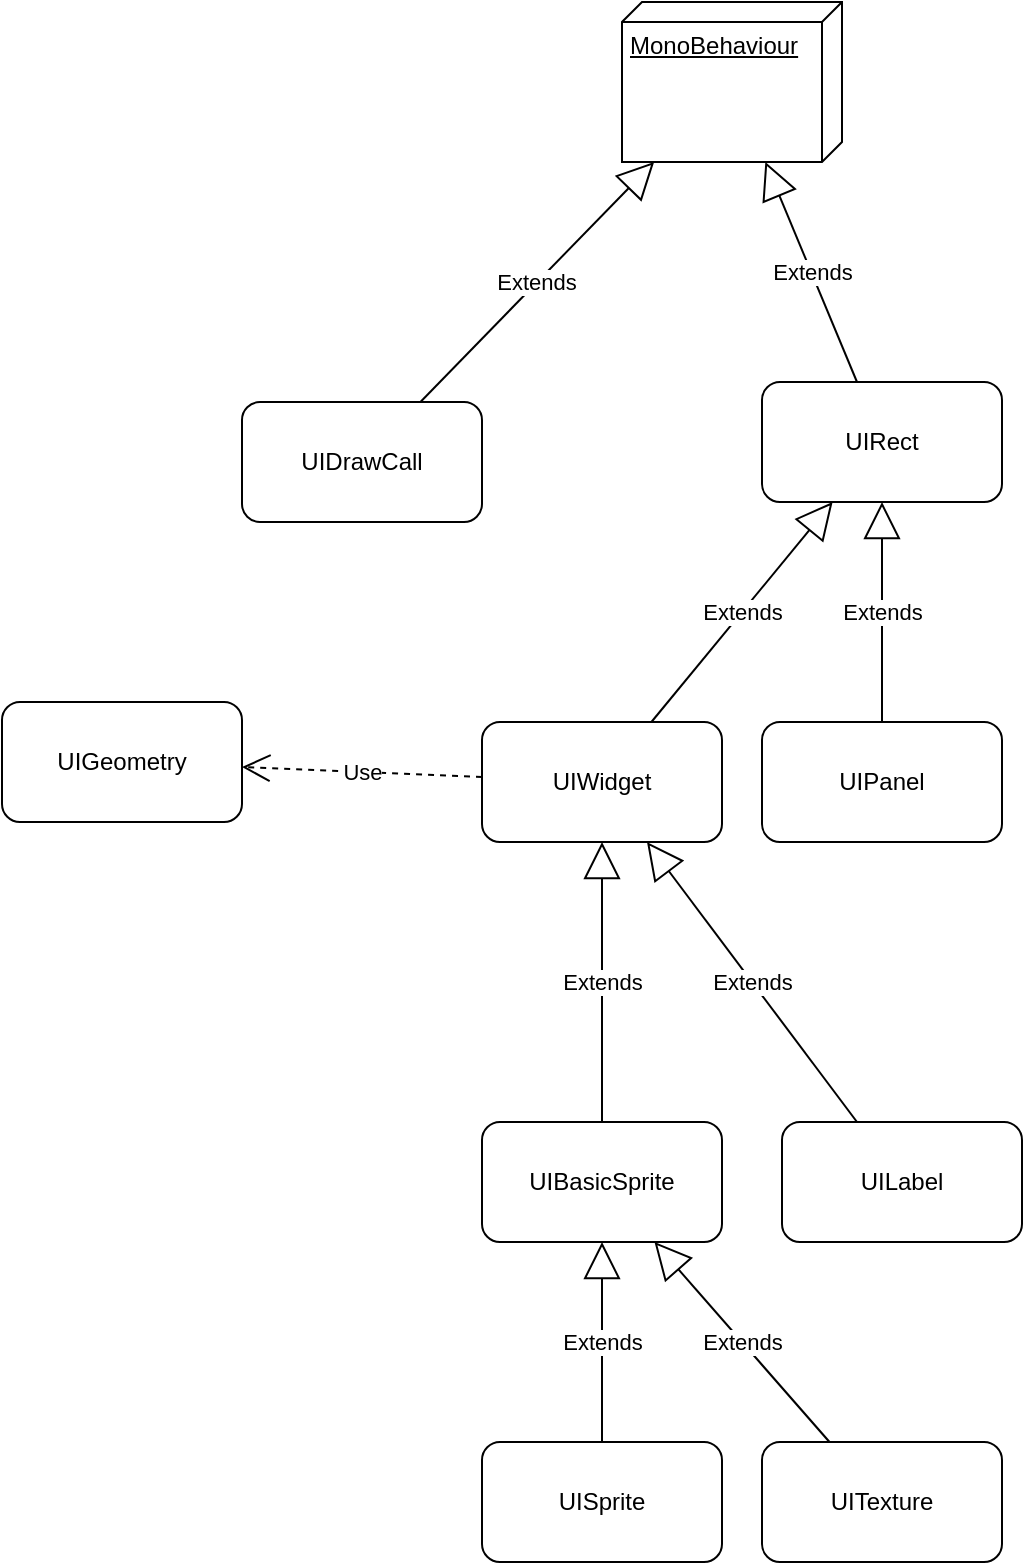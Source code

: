 <mxfile version="13.3.7" type="github">
  <diagram id="r9bfGYGLmaGkgBxddyXr" name="Page-1">
    <mxGraphModel dx="1422" dy="745" grid="1" gridSize="10" guides="1" tooltips="1" connect="1" arrows="1" fold="1" page="1" pageScale="1" pageWidth="827" pageHeight="1169" math="0" shadow="0">
      <root>
        <mxCell id="0" />
        <mxCell id="1" parent="0" />
        <mxCell id="-BAnb1DK9DFcd0QEzXmj-5" value="UIPanel" style="rounded=1;whiteSpace=wrap;html=1;" vertex="1" parent="1">
          <mxGeometry x="500" y="410" width="120" height="60" as="geometry" />
        </mxCell>
        <mxCell id="-BAnb1DK9DFcd0QEzXmj-6" value="UIRect" style="rounded=1;whiteSpace=wrap;html=1;" vertex="1" parent="1">
          <mxGeometry x="500" y="240" width="120" height="60" as="geometry" />
        </mxCell>
        <mxCell id="-BAnb1DK9DFcd0QEzXmj-7" value="Extends" style="endArrow=block;endSize=16;endFill=0;html=1;" edge="1" parent="1" source="-BAnb1DK9DFcd0QEzXmj-5" target="-BAnb1DK9DFcd0QEzXmj-6">
          <mxGeometry width="160" relative="1" as="geometry">
            <mxPoint x="240" y="420" as="sourcePoint" />
            <mxPoint x="400" y="420" as="targetPoint" />
          </mxGeometry>
        </mxCell>
        <mxCell id="-BAnb1DK9DFcd0QEzXmj-8" value="MonoBehaviour" style="verticalAlign=top;align=left;spacingTop=8;spacingLeft=2;spacingRight=12;shape=cube;size=10;direction=south;fontStyle=4;html=1;" vertex="1" parent="1">
          <mxGeometry x="430" y="50" width="110" height="80" as="geometry" />
        </mxCell>
        <mxCell id="-BAnb1DK9DFcd0QEzXmj-9" value="Extends" style="endArrow=block;endSize=16;endFill=0;html=1;" edge="1" parent="1" source="-BAnb1DK9DFcd0QEzXmj-6" target="-BAnb1DK9DFcd0QEzXmj-8">
          <mxGeometry width="160" relative="1" as="geometry">
            <mxPoint x="464.375" y="410" as="sourcePoint" />
            <mxPoint x="545.625" y="310" as="targetPoint" />
          </mxGeometry>
        </mxCell>
        <mxCell id="-BAnb1DK9DFcd0QEzXmj-10" value="UIDrawCall" style="rounded=1;whiteSpace=wrap;html=1;" vertex="1" parent="1">
          <mxGeometry x="240" y="250" width="120" height="60" as="geometry" />
        </mxCell>
        <mxCell id="-BAnb1DK9DFcd0QEzXmj-11" value="Extends" style="endArrow=block;endSize=16;endFill=0;html=1;" edge="1" parent="1" source="-BAnb1DK9DFcd0QEzXmj-10" target="-BAnb1DK9DFcd0QEzXmj-8">
          <mxGeometry width="160" relative="1" as="geometry">
            <mxPoint x="557.5" y="250" as="sourcePoint" />
            <mxPoint x="511.667" y="140" as="targetPoint" />
          </mxGeometry>
        </mxCell>
        <mxCell id="-BAnb1DK9DFcd0QEzXmj-12" value="Extends" style="endArrow=block;endSize=16;endFill=0;html=1;" edge="1" source="-BAnb1DK9DFcd0QEzXmj-13" parent="1" target="-BAnb1DK9DFcd0QEzXmj-6">
          <mxGeometry width="160" relative="1" as="geometry">
            <mxPoint x="380" y="420" as="sourcePoint" />
            <mxPoint x="700" y="300" as="targetPoint" />
          </mxGeometry>
        </mxCell>
        <mxCell id="-BAnb1DK9DFcd0QEzXmj-13" value="UIWidget" style="rounded=1;whiteSpace=wrap;html=1;" vertex="1" parent="1">
          <mxGeometry x="360" y="410" width="120" height="60" as="geometry" />
        </mxCell>
        <mxCell id="-BAnb1DK9DFcd0QEzXmj-14" value="UIGeometry" style="rounded=1;whiteSpace=wrap;html=1;" vertex="1" parent="1">
          <mxGeometry x="120" y="400" width="120" height="60" as="geometry" />
        </mxCell>
        <mxCell id="-BAnb1DK9DFcd0QEzXmj-15" value="Use" style="endArrow=open;endSize=12;dashed=1;html=1;" edge="1" parent="1" source="-BAnb1DK9DFcd0QEzXmj-13" target="-BAnb1DK9DFcd0QEzXmj-14">
          <mxGeometry width="160" relative="1" as="geometry">
            <mxPoint x="330" y="260" as="sourcePoint" />
            <mxPoint x="490" y="260" as="targetPoint" />
          </mxGeometry>
        </mxCell>
        <mxCell id="-BAnb1DK9DFcd0QEzXmj-17" value="Extends" style="endArrow=block;endSize=16;endFill=0;html=1;" edge="1" source="-BAnb1DK9DFcd0QEzXmj-18" parent="1" target="-BAnb1DK9DFcd0QEzXmj-20">
          <mxGeometry width="160" relative="1" as="geometry">
            <mxPoint x="100" y="780" as="sourcePoint" />
            <mxPoint x="367.5" y="710" as="targetPoint" />
          </mxGeometry>
        </mxCell>
        <mxCell id="-BAnb1DK9DFcd0QEzXmj-18" value="UISprite" style="rounded=1;whiteSpace=wrap;html=1;" vertex="1" parent="1">
          <mxGeometry x="360" y="770" width="120" height="60" as="geometry" />
        </mxCell>
        <mxCell id="-BAnb1DK9DFcd0QEzXmj-19" value="Extends" style="endArrow=block;endSize=16;endFill=0;html=1;" edge="1" source="-BAnb1DK9DFcd0QEzXmj-20" parent="1" target="-BAnb1DK9DFcd0QEzXmj-13">
          <mxGeometry width="160" relative="1" as="geometry">
            <mxPoint x="100" y="620" as="sourcePoint" />
            <mxPoint x="420" y="500" as="targetPoint" />
          </mxGeometry>
        </mxCell>
        <mxCell id="-BAnb1DK9DFcd0QEzXmj-20" value="UIBasicSprite" style="rounded=1;whiteSpace=wrap;html=1;" vertex="1" parent="1">
          <mxGeometry x="360" y="610" width="120" height="60" as="geometry" />
        </mxCell>
        <mxCell id="-BAnb1DK9DFcd0QEzXmj-23" value="UITexture" style="rounded=1;whiteSpace=wrap;html=1;" vertex="1" parent="1">
          <mxGeometry x="500" y="770" width="120" height="60" as="geometry" />
        </mxCell>
        <mxCell id="-BAnb1DK9DFcd0QEzXmj-24" value="Extends" style="endArrow=block;endSize=16;endFill=0;html=1;" edge="1" source="-BAnb1DK9DFcd0QEzXmj-23" parent="1" target="-BAnb1DK9DFcd0QEzXmj-20">
          <mxGeometry width="160" relative="1" as="geometry">
            <mxPoint x="260" y="790" as="sourcePoint" />
            <mxPoint x="580" y="680" as="targetPoint" />
          </mxGeometry>
        </mxCell>
        <mxCell id="-BAnb1DK9DFcd0QEzXmj-25" value="UILabel" style="rounded=1;whiteSpace=wrap;html=1;" vertex="1" parent="1">
          <mxGeometry x="510" y="610" width="120" height="60" as="geometry" />
        </mxCell>
        <mxCell id="-BAnb1DK9DFcd0QEzXmj-26" value="Extends" style="endArrow=block;endSize=16;endFill=0;html=1;" edge="1" source="-BAnb1DK9DFcd0QEzXmj-25" parent="1" target="-BAnb1DK9DFcd0QEzXmj-13">
          <mxGeometry width="160" relative="1" as="geometry">
            <mxPoint x="250" y="620" as="sourcePoint" />
            <mxPoint x="570" y="470" as="targetPoint" />
          </mxGeometry>
        </mxCell>
      </root>
    </mxGraphModel>
  </diagram>
</mxfile>
